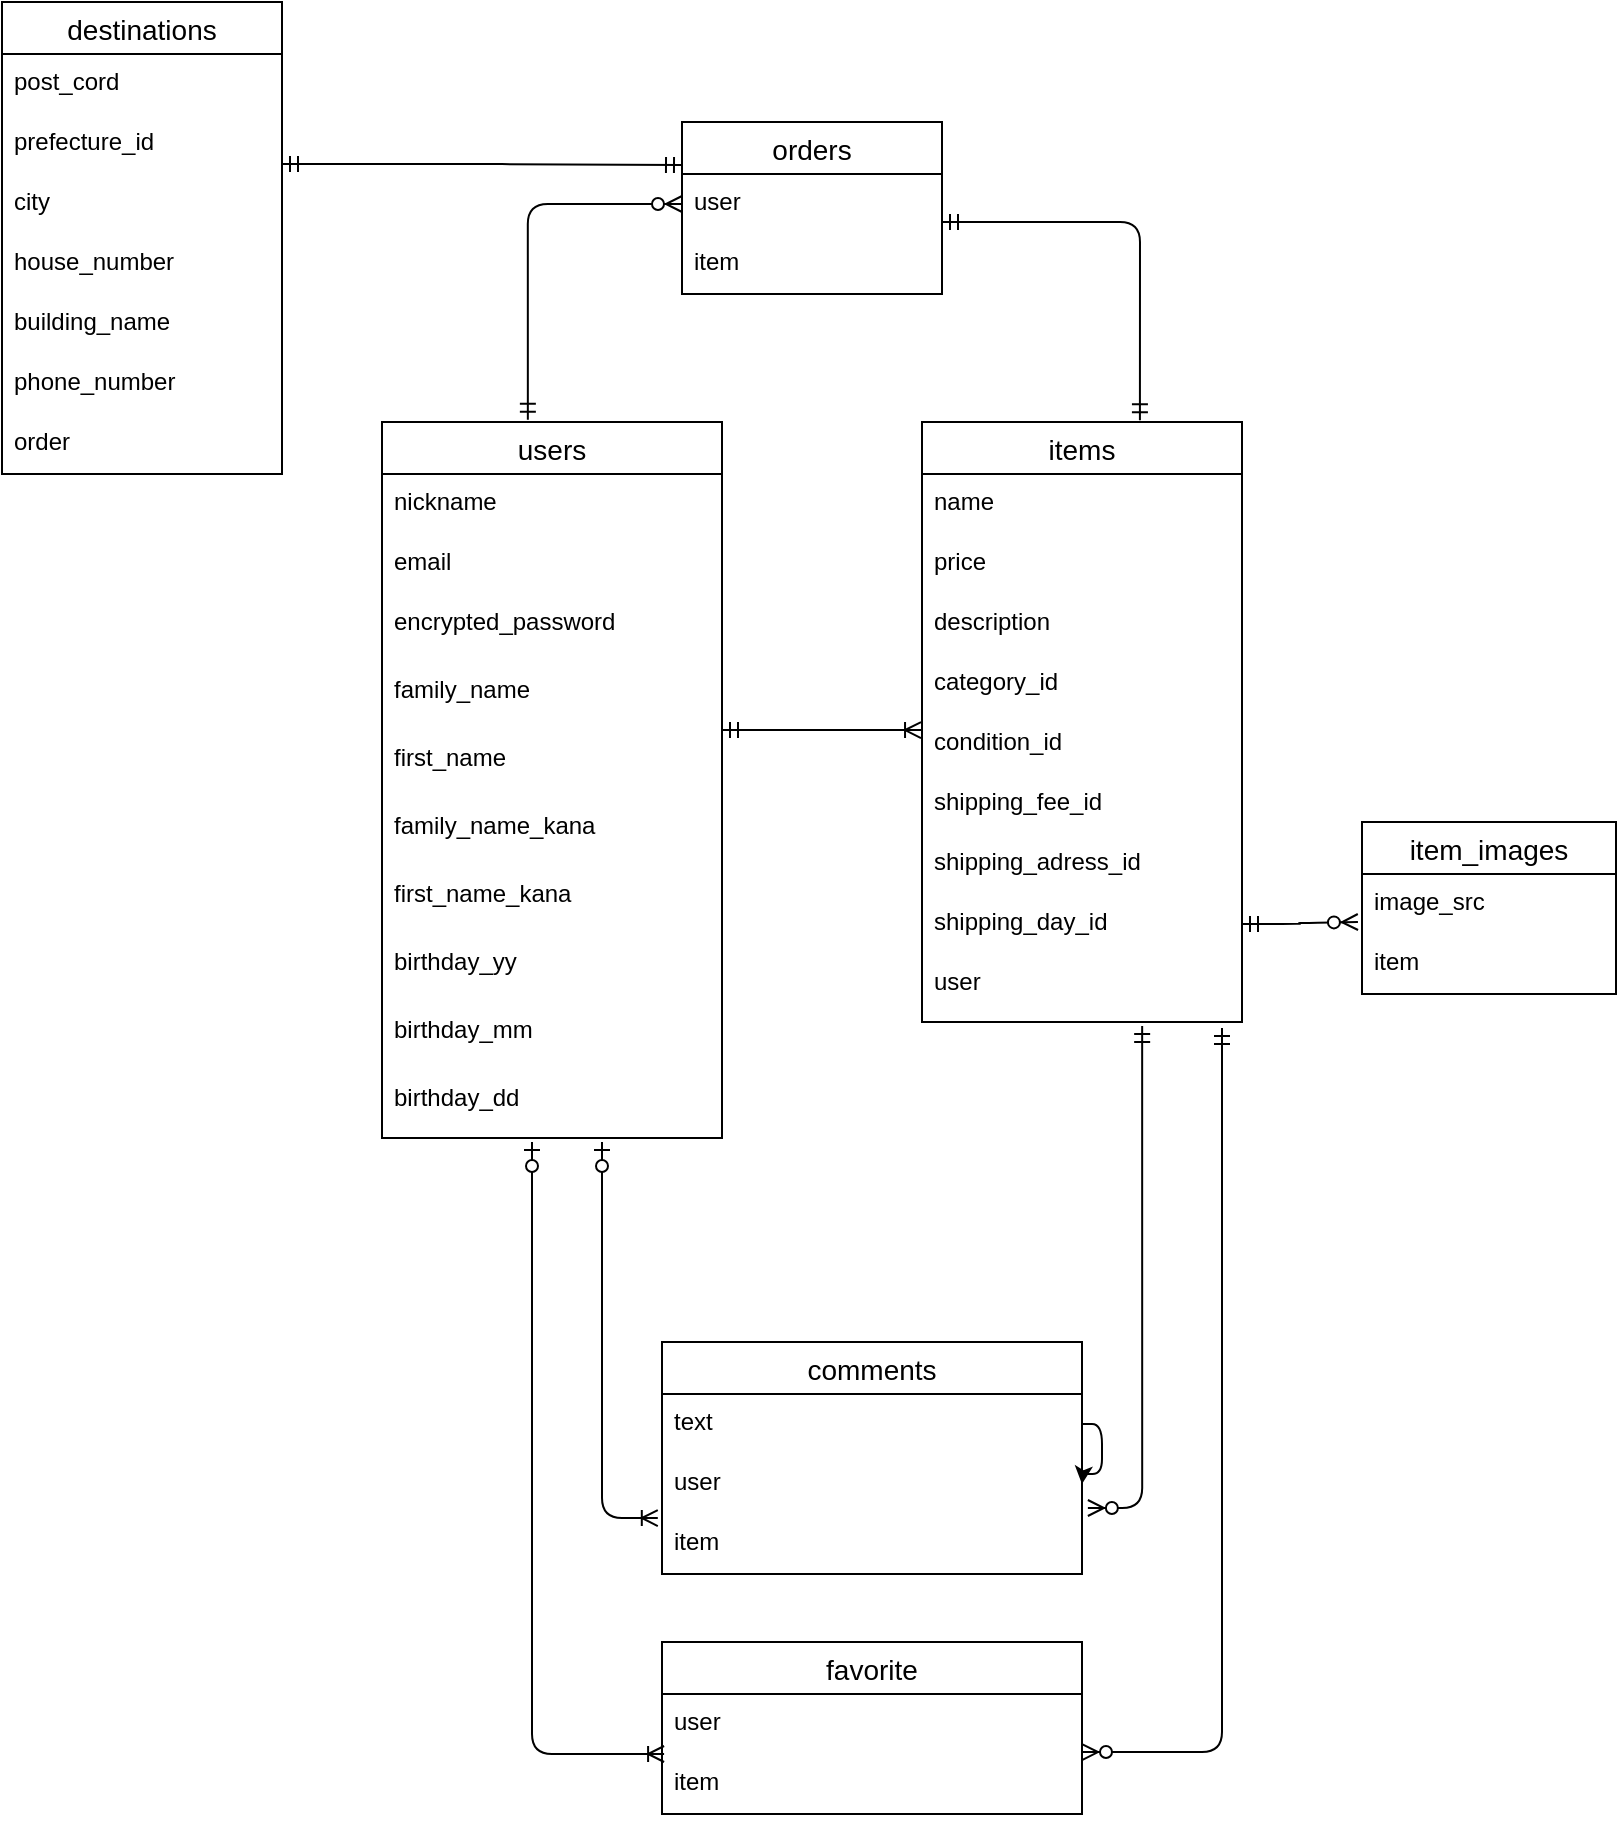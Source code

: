 <mxfile>
    <diagram id="2b5b0jRPLnu90CNLYuZj" name="ページ1">
        <mxGraphModel dx="669" dy="1689" grid="1" gridSize="10" guides="1" tooltips="1" connect="1" arrows="1" fold="1" page="1" pageScale="1" pageWidth="827" pageHeight="1169" math="0" shadow="0">
            <root>
                <mxCell id="0"/>
                <mxCell id="1" parent="0"/>
                <mxCell id="42" value="users" style="swimlane;fontStyle=0;childLayout=stackLayout;horizontal=1;startSize=26;horizontalStack=0;resizeParent=1;resizeParentMax=0;resizeLast=0;collapsible=1;marginBottom=0;align=center;fontSize=14;" parent="1" vertex="1">
                    <mxGeometry x="210" y="60" width="170" height="358" as="geometry"/>
                </mxCell>
                <mxCell id="43" value="nickname" style="text;strokeColor=none;fillColor=none;spacingLeft=4;spacingRight=4;overflow=hidden;rotatable=0;points=[[0,0.5],[1,0.5]];portConstraint=eastwest;fontSize=12;" parent="42" vertex="1">
                    <mxGeometry y="26" width="170" height="30" as="geometry"/>
                </mxCell>
                <mxCell id="44" value="email" style="text;strokeColor=none;fillColor=none;spacingLeft=4;spacingRight=4;overflow=hidden;rotatable=0;points=[[0,0.5],[1,0.5]];portConstraint=eastwest;fontSize=12;" parent="42" vertex="1">
                    <mxGeometry y="56" width="170" height="30" as="geometry"/>
                </mxCell>
                <mxCell id="GznNfJ97Y8Q7fhhz-mxd-45" value="encrypted_password" style="text;strokeColor=none;fillColor=none;spacingLeft=4;spacingRight=4;overflow=hidden;rotatable=0;points=[[0,0.5],[1,0.5]];portConstraint=eastwest;fontSize=12;" parent="42" vertex="1">
                    <mxGeometry y="86" width="170" height="34" as="geometry"/>
                </mxCell>
                <mxCell id="GznNfJ97Y8Q7fhhz-mxd-46" value="family_name" style="text;strokeColor=none;fillColor=none;spacingLeft=4;spacingRight=4;overflow=hidden;rotatable=0;points=[[0,0.5],[1,0.5]];portConstraint=eastwest;fontSize=12;" parent="42" vertex="1">
                    <mxGeometry y="120" width="170" height="34" as="geometry"/>
                </mxCell>
                <mxCell id="GznNfJ97Y8Q7fhhz-mxd-47" value="first_name" style="text;strokeColor=none;fillColor=none;spacingLeft=4;spacingRight=4;overflow=hidden;rotatable=0;points=[[0,0.5],[1,0.5]];portConstraint=eastwest;fontSize=12;" parent="42" vertex="1">
                    <mxGeometry y="154" width="170" height="34" as="geometry"/>
                </mxCell>
                <mxCell id="GznNfJ97Y8Q7fhhz-mxd-48" value="family_name_kana" style="text;strokeColor=none;fillColor=none;spacingLeft=4;spacingRight=4;overflow=hidden;rotatable=0;points=[[0,0.5],[1,0.5]];portConstraint=eastwest;fontSize=12;" parent="42" vertex="1">
                    <mxGeometry y="188" width="170" height="34" as="geometry"/>
                </mxCell>
                <mxCell id="GznNfJ97Y8Q7fhhz-mxd-49" value="first_name_kana" style="text;strokeColor=none;fillColor=none;spacingLeft=4;spacingRight=4;overflow=hidden;rotatable=0;points=[[0,0.5],[1,0.5]];portConstraint=eastwest;fontSize=12;" parent="42" vertex="1">
                    <mxGeometry y="222" width="170" height="34" as="geometry"/>
                </mxCell>
                <mxCell id="GznNfJ97Y8Q7fhhz-mxd-51" value="birthday_yy" style="text;strokeColor=none;fillColor=none;spacingLeft=4;spacingRight=4;overflow=hidden;rotatable=0;points=[[0,0.5],[1,0.5]];portConstraint=eastwest;fontSize=12;" parent="42" vertex="1">
                    <mxGeometry y="256" width="170" height="34" as="geometry"/>
                </mxCell>
                <mxCell id="GznNfJ97Y8Q7fhhz-mxd-52" value="birthday_mm" style="text;strokeColor=none;fillColor=none;spacingLeft=4;spacingRight=4;overflow=hidden;rotatable=0;points=[[0,0.5],[1,0.5]];portConstraint=eastwest;fontSize=12;" parent="42" vertex="1">
                    <mxGeometry y="290" width="170" height="34" as="geometry"/>
                </mxCell>
                <mxCell id="GznNfJ97Y8Q7fhhz-mxd-53" value="birthday_dd" style="text;strokeColor=none;fillColor=none;spacingLeft=4;spacingRight=4;overflow=hidden;rotatable=0;points=[[0,0.5],[1,0.5]];portConstraint=eastwest;fontSize=12;" parent="42" vertex="1">
                    <mxGeometry y="324" width="170" height="34" as="geometry"/>
                </mxCell>
                <mxCell id="GznNfJ97Y8Q7fhhz-mxd-55" value="destinations" style="swimlane;fontStyle=0;childLayout=stackLayout;horizontal=1;startSize=26;horizontalStack=0;resizeParent=1;resizeParentMax=0;resizeLast=0;collapsible=1;marginBottom=0;align=center;fontSize=14;" parent="1" vertex="1">
                    <mxGeometry x="20" y="-150" width="140" height="236" as="geometry"/>
                </mxCell>
                <mxCell id="GznNfJ97Y8Q7fhhz-mxd-63" value="post_cord" style="text;strokeColor=none;fillColor=none;spacingLeft=4;spacingRight=4;overflow=hidden;rotatable=0;points=[[0,0.5],[1,0.5]];portConstraint=eastwest;fontSize=12;" parent="GznNfJ97Y8Q7fhhz-mxd-55" vertex="1">
                    <mxGeometry y="26" width="140" height="30" as="geometry"/>
                </mxCell>
                <mxCell id="GznNfJ97Y8Q7fhhz-mxd-64" value="prefecture_id" style="text;strokeColor=none;fillColor=none;spacingLeft=4;spacingRight=4;overflow=hidden;rotatable=0;points=[[0,0.5],[1,0.5]];portConstraint=eastwest;fontSize=12;" parent="GznNfJ97Y8Q7fhhz-mxd-55" vertex="1">
                    <mxGeometry y="56" width="140" height="30" as="geometry"/>
                </mxCell>
                <mxCell id="GznNfJ97Y8Q7fhhz-mxd-65" value="city" style="text;strokeColor=none;fillColor=none;spacingLeft=4;spacingRight=4;overflow=hidden;rotatable=0;points=[[0,0.5],[1,0.5]];portConstraint=eastwest;fontSize=12;" parent="GznNfJ97Y8Q7fhhz-mxd-55" vertex="1">
                    <mxGeometry y="86" width="140" height="30" as="geometry"/>
                </mxCell>
                <mxCell id="GznNfJ97Y8Q7fhhz-mxd-66" value="house_number" style="text;strokeColor=none;fillColor=none;spacingLeft=4;spacingRight=4;overflow=hidden;rotatable=0;points=[[0,0.5],[1,0.5]];portConstraint=eastwest;fontSize=12;" parent="GznNfJ97Y8Q7fhhz-mxd-55" vertex="1">
                    <mxGeometry y="116" width="140" height="30" as="geometry"/>
                </mxCell>
                <mxCell id="GznNfJ97Y8Q7fhhz-mxd-67" value="building_name" style="text;strokeColor=none;fillColor=none;spacingLeft=4;spacingRight=4;overflow=hidden;rotatable=0;points=[[0,0.5],[1,0.5]];portConstraint=eastwest;fontSize=12;" parent="GznNfJ97Y8Q7fhhz-mxd-55" vertex="1">
                    <mxGeometry y="146" width="140" height="30" as="geometry"/>
                </mxCell>
                <mxCell id="GznNfJ97Y8Q7fhhz-mxd-68" value="phone_number" style="text;strokeColor=none;fillColor=none;spacingLeft=4;spacingRight=4;overflow=hidden;rotatable=0;points=[[0,0.5],[1,0.5]];portConstraint=eastwest;fontSize=12;" parent="GznNfJ97Y8Q7fhhz-mxd-55" vertex="1">
                    <mxGeometry y="176" width="140" height="30" as="geometry"/>
                </mxCell>
                <mxCell id="GznNfJ97Y8Q7fhhz-mxd-69" value="order" style="text;strokeColor=none;fillColor=none;spacingLeft=4;spacingRight=4;overflow=hidden;rotatable=0;points=[[0,0.5],[1,0.5]];portConstraint=eastwest;fontSize=12;" parent="GznNfJ97Y8Q7fhhz-mxd-55" vertex="1">
                    <mxGeometry y="206" width="140" height="30" as="geometry"/>
                </mxCell>
                <mxCell id="GznNfJ97Y8Q7fhhz-mxd-71" value="items" style="swimlane;fontStyle=0;childLayout=stackLayout;horizontal=1;startSize=26;horizontalStack=0;resizeParent=1;resizeParentMax=0;resizeLast=0;collapsible=1;marginBottom=0;align=center;fontSize=14;" parent="1" vertex="1">
                    <mxGeometry x="480" y="60" width="160" height="300" as="geometry"/>
                </mxCell>
                <mxCell id="GznNfJ97Y8Q7fhhz-mxd-72" value="name" style="text;strokeColor=none;fillColor=none;spacingLeft=4;spacingRight=4;overflow=hidden;rotatable=0;points=[[0,0.5],[1,0.5]];portConstraint=eastwest;fontSize=12;" parent="GznNfJ97Y8Q7fhhz-mxd-71" vertex="1">
                    <mxGeometry y="26" width="160" height="30" as="geometry"/>
                </mxCell>
                <mxCell id="GznNfJ97Y8Q7fhhz-mxd-73" value="price" style="text;strokeColor=none;fillColor=none;spacingLeft=4;spacingRight=4;overflow=hidden;rotatable=0;points=[[0,0.5],[1,0.5]];portConstraint=eastwest;fontSize=12;" parent="GznNfJ97Y8Q7fhhz-mxd-71" vertex="1">
                    <mxGeometry y="56" width="160" height="30" as="geometry"/>
                </mxCell>
                <mxCell id="GznNfJ97Y8Q7fhhz-mxd-74" value="description" style="text;strokeColor=none;fillColor=none;spacingLeft=4;spacingRight=4;overflow=hidden;rotatable=0;points=[[0,0.5],[1,0.5]];portConstraint=eastwest;fontSize=12;" parent="GznNfJ97Y8Q7fhhz-mxd-71" vertex="1">
                    <mxGeometry y="86" width="160" height="30" as="geometry"/>
                </mxCell>
                <mxCell id="GznNfJ97Y8Q7fhhz-mxd-80" value="category_id" style="text;strokeColor=none;fillColor=none;spacingLeft=4;spacingRight=4;overflow=hidden;rotatable=0;points=[[0,0.5],[1,0.5]];portConstraint=eastwest;fontSize=12;" parent="GznNfJ97Y8Q7fhhz-mxd-71" vertex="1">
                    <mxGeometry y="116" width="160" height="30" as="geometry"/>
                </mxCell>
                <mxCell id="GznNfJ97Y8Q7fhhz-mxd-82" value="condition_id" style="text;strokeColor=none;fillColor=none;spacingLeft=4;spacingRight=4;overflow=hidden;rotatable=0;points=[[0,0.5],[1,0.5]];portConstraint=eastwest;fontSize=12;" parent="GznNfJ97Y8Q7fhhz-mxd-71" vertex="1">
                    <mxGeometry y="146" width="160" height="30" as="geometry"/>
                </mxCell>
                <mxCell id="GznNfJ97Y8Q7fhhz-mxd-83" value="shipping_fee_id" style="text;strokeColor=none;fillColor=none;spacingLeft=4;spacingRight=4;overflow=hidden;rotatable=0;points=[[0,0.5],[1,0.5]];portConstraint=eastwest;fontSize=12;" parent="GznNfJ97Y8Q7fhhz-mxd-71" vertex="1">
                    <mxGeometry y="176" width="160" height="30" as="geometry"/>
                </mxCell>
                <mxCell id="GznNfJ97Y8Q7fhhz-mxd-85" value="shipping_adress_id" style="text;strokeColor=none;fillColor=none;spacingLeft=4;spacingRight=4;overflow=hidden;rotatable=0;points=[[0,0.5],[1,0.5]];portConstraint=eastwest;fontSize=12;" parent="GznNfJ97Y8Q7fhhz-mxd-71" vertex="1">
                    <mxGeometry y="206" width="160" height="30" as="geometry"/>
                </mxCell>
                <mxCell id="GznNfJ97Y8Q7fhhz-mxd-84" value="shipping_day_id" style="text;strokeColor=none;fillColor=none;spacingLeft=4;spacingRight=4;overflow=hidden;rotatable=0;points=[[0,0.5],[1,0.5]];portConstraint=eastwest;fontSize=12;" parent="GznNfJ97Y8Q7fhhz-mxd-71" vertex="1">
                    <mxGeometry y="236" width="160" height="30" as="geometry"/>
                </mxCell>
                <mxCell id="60" value="user" style="text;strokeColor=none;fillColor=none;spacingLeft=4;spacingRight=4;overflow=hidden;rotatable=0;points=[[0,0.5],[1,0.5]];portConstraint=eastwest;fontSize=12;" vertex="1" parent="GznNfJ97Y8Q7fhhz-mxd-71">
                    <mxGeometry y="266" width="160" height="34" as="geometry"/>
                </mxCell>
                <mxCell id="GznNfJ97Y8Q7fhhz-mxd-76" value="orders" style="swimlane;fontStyle=0;childLayout=stackLayout;horizontal=1;startSize=26;horizontalStack=0;resizeParent=1;resizeParentMax=0;resizeLast=0;collapsible=1;marginBottom=0;align=center;fontSize=14;" parent="1" vertex="1">
                    <mxGeometry x="360" y="-90" width="130" height="86" as="geometry"/>
                </mxCell>
                <mxCell id="GznNfJ97Y8Q7fhhz-mxd-107" value="user" style="text;strokeColor=none;fillColor=none;spacingLeft=4;spacingRight=4;overflow=hidden;rotatable=0;points=[[0,0.5],[1,0.5]];portConstraint=eastwest;fontSize=12;" parent="GznNfJ97Y8Q7fhhz-mxd-76" vertex="1">
                    <mxGeometry y="26" width="130" height="30" as="geometry"/>
                </mxCell>
                <mxCell id="46" value="item" style="text;strokeColor=none;fillColor=none;spacingLeft=4;spacingRight=4;overflow=hidden;rotatable=0;points=[[0,0.5],[1,0.5]];portConstraint=eastwest;fontSize=12;" vertex="1" parent="GznNfJ97Y8Q7fhhz-mxd-76">
                    <mxGeometry y="56" width="130" height="30" as="geometry"/>
                </mxCell>
                <mxCell id="GznNfJ97Y8Q7fhhz-mxd-91" value="" style="edgeStyle=entityRelationEdgeStyle;fontSize=12;html=1;endArrow=ERoneToMany;startArrow=ERmandOne;entryX=-0.003;entryY=0.267;entryDx=0;entryDy=0;entryPerimeter=0;exitX=1;exitY=0;exitDx=0;exitDy=0;exitPerimeter=0;" parent="1" target="GznNfJ97Y8Q7fhhz-mxd-82" edge="1" source="GznNfJ97Y8Q7fhhz-mxd-47">
                    <mxGeometry width="100" height="100" relative="1" as="geometry">
                        <mxPoint x="430" y="244" as="sourcePoint"/>
                        <mxPoint x="530" y="240" as="targetPoint"/>
                    </mxGeometry>
                </mxCell>
                <mxCell id="GznNfJ97Y8Q7fhhz-mxd-92" value="comments" style="swimlane;fontStyle=0;childLayout=stackLayout;horizontal=1;startSize=26;horizontalStack=0;resizeParent=1;resizeParentMax=0;resizeLast=0;collapsible=1;marginBottom=0;align=center;fontSize=14;" parent="1" vertex="1">
                    <mxGeometry x="350" y="520" width="210" height="116" as="geometry"/>
                </mxCell>
                <mxCell id="GznNfJ97Y8Q7fhhz-mxd-95" value="text" style="text;strokeColor=none;fillColor=none;spacingLeft=4;spacingRight=4;overflow=hidden;rotatable=0;points=[[0,0.5],[1,0.5]];portConstraint=eastwest;fontSize=12;" parent="GznNfJ97Y8Q7fhhz-mxd-92" vertex="1">
                    <mxGeometry y="26" width="210" height="30" as="geometry"/>
                </mxCell>
                <mxCell id="GznNfJ97Y8Q7fhhz-mxd-93" value="user" style="text;strokeColor=none;fillColor=none;spacingLeft=4;spacingRight=4;overflow=hidden;rotatable=0;points=[[0,0.5],[1,0.5]];portConstraint=eastwest;fontSize=12;" parent="GznNfJ97Y8Q7fhhz-mxd-92" vertex="1">
                    <mxGeometry y="56" width="210" height="30" as="geometry"/>
                </mxCell>
                <mxCell id="GznNfJ97Y8Q7fhhz-mxd-94" value="item" style="text;strokeColor=none;fillColor=none;spacingLeft=4;spacingRight=4;overflow=hidden;rotatable=0;points=[[0,0.5],[1,0.5]];portConstraint=eastwest;fontSize=12;" parent="GznNfJ97Y8Q7fhhz-mxd-92" vertex="1">
                    <mxGeometry y="86" width="210" height="30" as="geometry"/>
                </mxCell>
                <mxCell id="GznNfJ97Y8Q7fhhz-mxd-96" value="favorite" style="swimlane;fontStyle=0;childLayout=stackLayout;horizontal=1;startSize=26;horizontalStack=0;resizeParent=1;resizeParentMax=0;resizeLast=0;collapsible=1;marginBottom=0;align=center;fontSize=14;" parent="1" vertex="1">
                    <mxGeometry x="350" y="670" width="210" height="86" as="geometry"/>
                </mxCell>
                <mxCell id="GznNfJ97Y8Q7fhhz-mxd-97" value="user" style="text;strokeColor=none;fillColor=none;spacingLeft=4;spacingRight=4;overflow=hidden;rotatable=0;points=[[0,0.5],[1,0.5]];portConstraint=eastwest;fontSize=12;" parent="GznNfJ97Y8Q7fhhz-mxd-96" vertex="1">
                    <mxGeometry y="26" width="210" height="30" as="geometry"/>
                </mxCell>
                <mxCell id="GznNfJ97Y8Q7fhhz-mxd-98" value="item" style="text;strokeColor=none;fillColor=none;spacingLeft=4;spacingRight=4;overflow=hidden;rotatable=0;points=[[0,0.5],[1,0.5]];portConstraint=eastwest;fontSize=12;" parent="GznNfJ97Y8Q7fhhz-mxd-96" vertex="1">
                    <mxGeometry y="56" width="210" height="30" as="geometry"/>
                </mxCell>
                <mxCell id="GznNfJ97Y8Q7fhhz-mxd-103" value="" style="edgeStyle=orthogonalEdgeStyle;fontSize=12;html=1;endArrow=ERoneToMany;startArrow=ERzeroToOne;entryX=0.005;entryY=0;entryDx=0;entryDy=0;entryPerimeter=0;" parent="1" target="GznNfJ97Y8Q7fhhz-mxd-98" edge="1">
                    <mxGeometry width="100" height="100" relative="1" as="geometry">
                        <mxPoint x="285" y="420" as="sourcePoint"/>
                        <mxPoint x="510" y="440" as="targetPoint"/>
                        <Array as="points">
                            <mxPoint x="285" y="726"/>
                        </Array>
                    </mxGeometry>
                </mxCell>
                <mxCell id="GznNfJ97Y8Q7fhhz-mxd-101" value="" style="edgeStyle=orthogonalEdgeStyle;fontSize=12;html=1;endArrow=ERoneToMany;startArrow=ERzeroToOne;entryX=-0.01;entryY=0.067;entryDx=0;entryDy=0;entryPerimeter=0;" parent="1" target="GznNfJ97Y8Q7fhhz-mxd-94" edge="1">
                    <mxGeometry width="100" height="100" relative="1" as="geometry">
                        <mxPoint x="320" y="420" as="sourcePoint"/>
                        <mxPoint x="340" y="606" as="targetPoint"/>
                        <Array as="points">
                            <mxPoint x="320" y="608"/>
                        </Array>
                    </mxGeometry>
                </mxCell>
                <mxCell id="47" value="item_images" style="swimlane;fontStyle=0;childLayout=stackLayout;horizontal=1;startSize=26;horizontalStack=0;resizeParent=1;resizeParentMax=0;resizeLast=0;collapsible=1;marginBottom=0;align=center;fontSize=14;" vertex="1" parent="1">
                    <mxGeometry x="700" y="260" width="127" height="86" as="geometry"/>
                </mxCell>
                <mxCell id="48" value="image_src" style="text;strokeColor=none;fillColor=none;spacingLeft=4;spacingRight=4;overflow=hidden;rotatable=0;points=[[0,0.5],[1,0.5]];portConstraint=eastwest;fontSize=12;" vertex="1" parent="47">
                    <mxGeometry y="26" width="127" height="30" as="geometry"/>
                </mxCell>
                <mxCell id="49" value="item" style="text;strokeColor=none;fillColor=none;spacingLeft=4;spacingRight=4;overflow=hidden;rotatable=0;points=[[0,0.5],[1,0.5]];portConstraint=eastwest;fontSize=12;" vertex="1" parent="47">
                    <mxGeometry y="56" width="127" height="30" as="geometry"/>
                </mxCell>
                <mxCell id="51" value="" style="edgeStyle=entityRelationEdgeStyle;fontSize=12;html=1;endArrow=ERzeroToMany;startArrow=ERmandOne;entryX=-0.016;entryY=0.8;entryDx=0;entryDy=0;entryPerimeter=0;exitX=1;exitY=0.5;exitDx=0;exitDy=0;" edge="1" parent="1" source="GznNfJ97Y8Q7fhhz-mxd-84" target="48">
                    <mxGeometry width="100" height="100" relative="1" as="geometry">
                        <mxPoint x="640" y="350" as="sourcePoint"/>
                        <mxPoint x="680" y="349" as="targetPoint"/>
                    </mxGeometry>
                </mxCell>
                <mxCell id="53" value="" style="edgeStyle=orthogonalEdgeStyle;fontSize=12;html=1;endArrow=ERzeroToMany;startArrow=ERmandOne;entryX=1;entryY=-0.033;entryDx=0;entryDy=0;entryPerimeter=0;" edge="1" parent="1" target="GznNfJ97Y8Q7fhhz-mxd-98">
                    <mxGeometry width="100" height="100" relative="1" as="geometry">
                        <mxPoint x="630" y="363" as="sourcePoint"/>
                        <mxPoint x="610" y="450" as="targetPoint"/>
                        <Array as="points">
                            <mxPoint x="630" y="725"/>
                        </Array>
                    </mxGeometry>
                </mxCell>
                <mxCell id="55" value="" style="edgeStyle=orthogonalEdgeStyle;fontSize=12;html=1;endArrow=ERzeroToMany;startArrow=ERmandOne;entryX=1.014;entryY=-0.1;entryDx=0;entryDy=0;entryPerimeter=0;exitX=0.688;exitY=1.059;exitDx=0;exitDy=0;exitPerimeter=0;" edge="1" parent="1" source="60" target="GznNfJ97Y8Q7fhhz-mxd-94">
                    <mxGeometry width="100" height="100" relative="1" as="geometry">
                        <mxPoint x="590" y="365" as="sourcePoint"/>
                        <mxPoint x="560" y="330" as="targetPoint"/>
                        <Array as="points">
                            <mxPoint x="590" y="603"/>
                        </Array>
                    </mxGeometry>
                </mxCell>
                <mxCell id="56" style="edgeStyle=orthogonalEdgeStyle;html=1;exitX=1;exitY=0.5;exitDx=0;exitDy=0;" edge="1" parent="1" source="GznNfJ97Y8Q7fhhz-mxd-95">
                    <mxGeometry relative="1" as="geometry">
                        <mxPoint x="560" y="591" as="targetPoint"/>
                    </mxGeometry>
                </mxCell>
                <mxCell id="57" value="" style="edgeStyle=orthogonalEdgeStyle;fontSize=12;html=1;endArrow=ERzeroToMany;startArrow=ERmandOne;exitX=0.429;exitY=-0.003;exitDx=0;exitDy=0;exitPerimeter=0;entryX=0;entryY=0.5;entryDx=0;entryDy=0;" edge="1" parent="1" source="42" target="GznNfJ97Y8Q7fhhz-mxd-107">
                    <mxGeometry width="100" height="100" relative="1" as="geometry">
                        <mxPoint x="250" y="50" as="sourcePoint"/>
                        <mxPoint x="350" y="-50" as="targetPoint"/>
                    </mxGeometry>
                </mxCell>
                <mxCell id="58" value="" style="edgeStyle=orthogonalEdgeStyle;fontSize=12;html=1;endArrow=ERmandOne;startArrow=ERmandOne;entryX=0.681;entryY=-0.003;entryDx=0;entryDy=0;entryPerimeter=0;" edge="1" parent="1" target="GznNfJ97Y8Q7fhhz-mxd-71">
                    <mxGeometry width="100" height="100" relative="1" as="geometry">
                        <mxPoint x="490" y="-40" as="sourcePoint"/>
                        <mxPoint x="590" y="-140" as="targetPoint"/>
                        <Array as="points">
                            <mxPoint x="589" y="-40"/>
                        </Array>
                    </mxGeometry>
                </mxCell>
                <mxCell id="59" value="" style="edgeStyle=orthogonalEdgeStyle;fontSize=12;html=1;endArrow=ERmandOne;startArrow=ERmandOne;entryX=0;entryY=0.25;entryDx=0;entryDy=0;exitX=1;exitY=0.833;exitDx=0;exitDy=0;exitPerimeter=0;" edge="1" parent="1" source="GznNfJ97Y8Q7fhhz-mxd-64" target="GznNfJ97Y8Q7fhhz-mxd-76">
                    <mxGeometry width="100" height="100" relative="1" as="geometry">
                        <mxPoint x="230" y="-150" as="sourcePoint"/>
                        <mxPoint x="150" y="-80" as="targetPoint"/>
                        <Array as="points"/>
                    </mxGeometry>
                </mxCell>
            </root>
        </mxGraphModel>
    </diagram>
</mxfile>